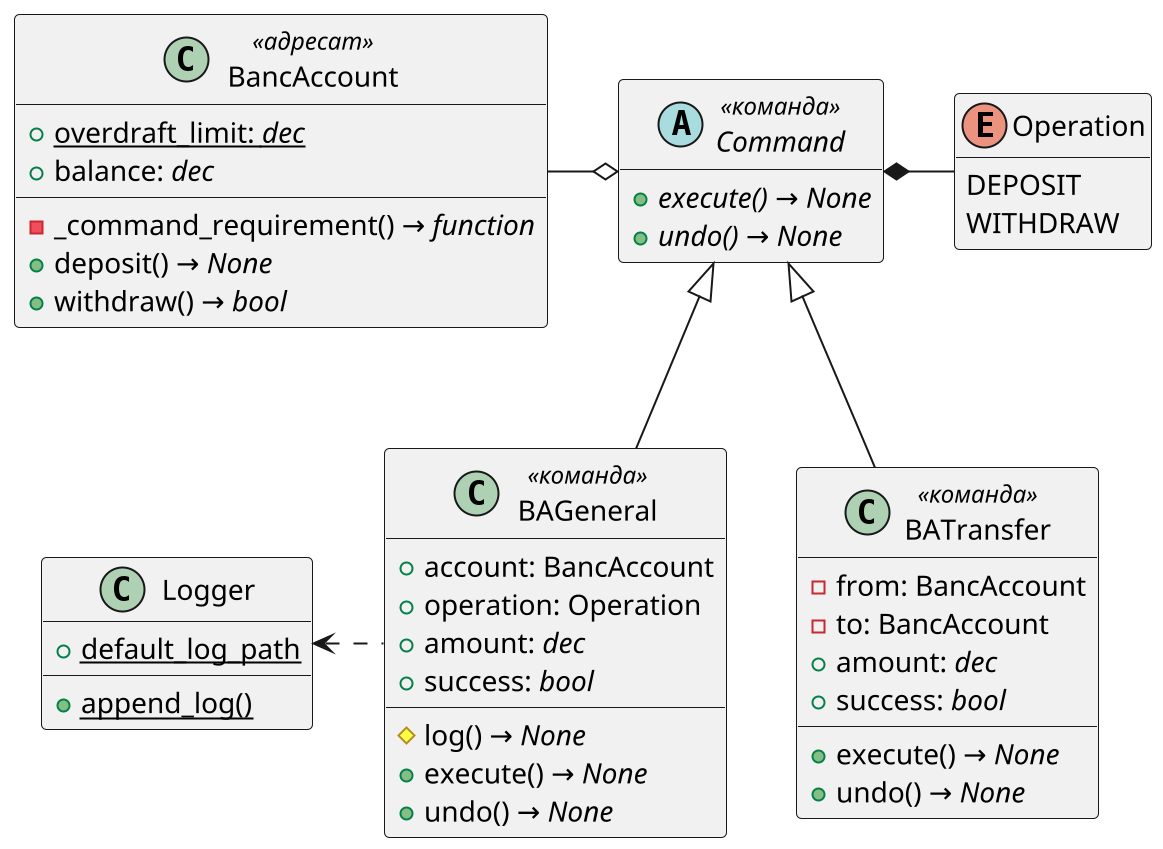 @startuml

' !theme monokai_npp from ..\..\.styles
scale 2

class BancAccount << адресат >> {
    +{static}overdraft_limit: <i>dec</i>
    +balance: <i>dec</i>
    -_command_requirement() → <i>function</i>
    +deposit() → <i>None</i>
    +withdraw() → <i>bool</i>
}

abstract Command << команда >> {
    +{abstract}execute() → <i>None</i>
    +{abstract}undo() → <i>None</i>
}

class BAGeneral << команда >> {
    +account: BancAccount
    +operation: Operation
    +amount: <i>dec</i>
    +success: <i>bool</i>
    #log() → <i>None</i>
    +execute() → <i>None</i>
    +undo() → <i>None</i>
}

class BATransfer << команда >> {
    -from: BancAccount
    -to: BancAccount
    +amount: <i>dec</i>
    +success: <i>bool</i>
    +execute() → <i>None</i>
    +undo() → <i>None</i>
}

enum Operation {
    DEPOSIT
    WITHDRAW
}

class Logger {
    +{static}default_log_path
    +{static}append_log()
}

hide abstract empty members
hide enum empty members

Command <|-- BAGeneral
Command <|-- BATransfer

Command o-left- BancAccount
Command *-right- Operation

BAGeneral .left.> Logger

@enduml
